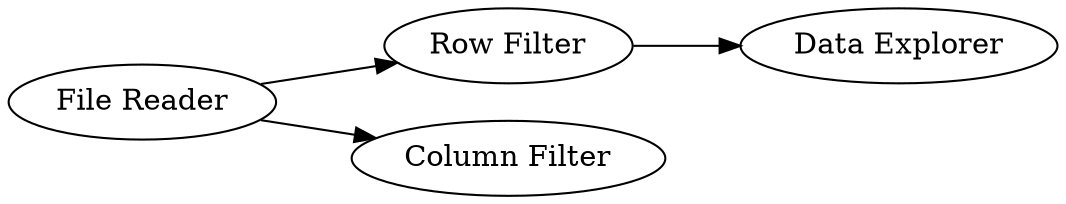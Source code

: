 digraph {
	3 [label="File Reader"]
	8 [label="Row Filter"]
	9 [label="Column Filter"]
	10 [label="Data Explorer"]
	3 -> 9
	3 -> 8
	8 -> 10
	rankdir=LR
}
